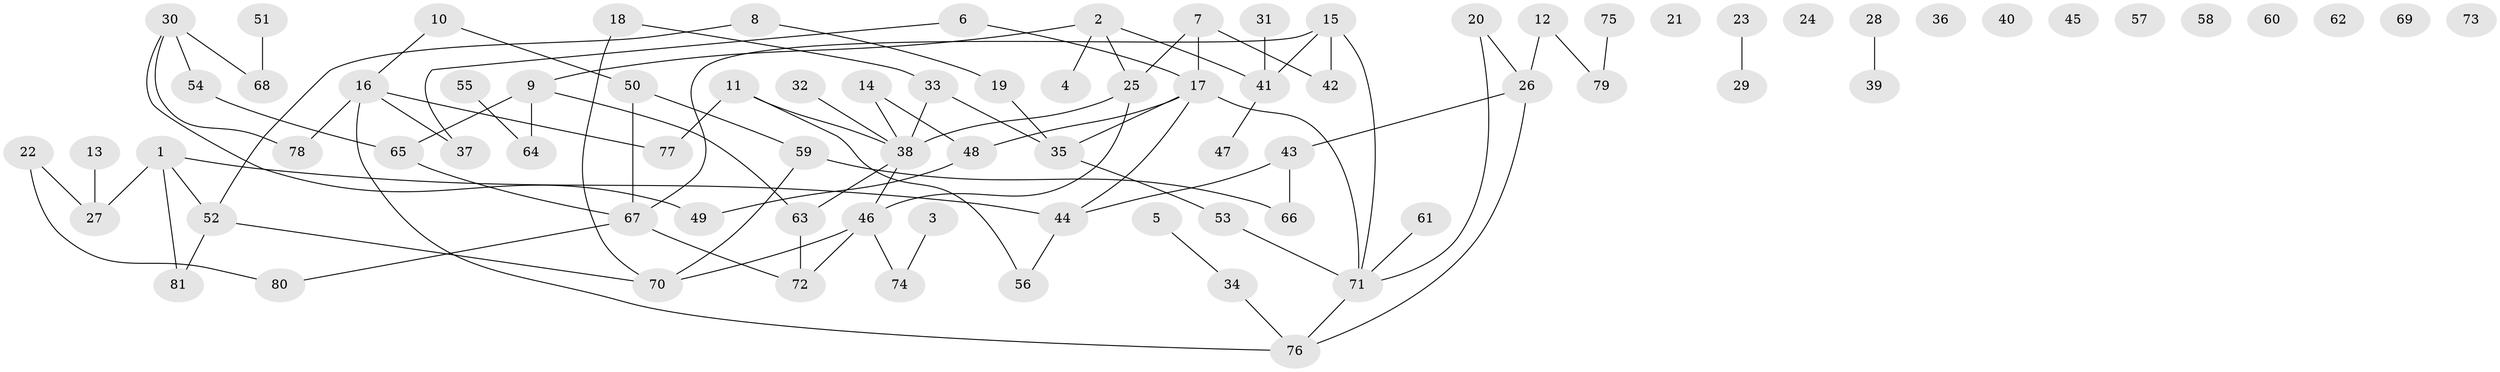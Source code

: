 // Generated by graph-tools (version 1.1) at 2025/25/03/09/25 03:25:16]
// undirected, 81 vertices, 92 edges
graph export_dot {
graph [start="1"]
  node [color=gray90,style=filled];
  1;
  2;
  3;
  4;
  5;
  6;
  7;
  8;
  9;
  10;
  11;
  12;
  13;
  14;
  15;
  16;
  17;
  18;
  19;
  20;
  21;
  22;
  23;
  24;
  25;
  26;
  27;
  28;
  29;
  30;
  31;
  32;
  33;
  34;
  35;
  36;
  37;
  38;
  39;
  40;
  41;
  42;
  43;
  44;
  45;
  46;
  47;
  48;
  49;
  50;
  51;
  52;
  53;
  54;
  55;
  56;
  57;
  58;
  59;
  60;
  61;
  62;
  63;
  64;
  65;
  66;
  67;
  68;
  69;
  70;
  71;
  72;
  73;
  74;
  75;
  76;
  77;
  78;
  79;
  80;
  81;
  1 -- 27;
  1 -- 44;
  1 -- 52;
  1 -- 81;
  2 -- 4;
  2 -- 9;
  2 -- 25;
  2 -- 41;
  3 -- 74;
  5 -- 34;
  6 -- 17;
  6 -- 37;
  7 -- 17;
  7 -- 25;
  7 -- 42;
  8 -- 19;
  8 -- 52;
  9 -- 63;
  9 -- 64;
  9 -- 65;
  10 -- 16;
  10 -- 50;
  11 -- 38;
  11 -- 56;
  11 -- 77;
  12 -- 26;
  12 -- 79;
  13 -- 27;
  14 -- 38;
  14 -- 48;
  15 -- 41;
  15 -- 42;
  15 -- 67;
  15 -- 71;
  16 -- 37;
  16 -- 76;
  16 -- 77;
  16 -- 78;
  17 -- 35;
  17 -- 44;
  17 -- 48;
  17 -- 71;
  18 -- 33;
  18 -- 70;
  19 -- 35;
  20 -- 26;
  20 -- 71;
  22 -- 27;
  22 -- 80;
  23 -- 29;
  25 -- 38;
  25 -- 46;
  26 -- 43;
  26 -- 76;
  28 -- 39;
  30 -- 49;
  30 -- 54;
  30 -- 68;
  30 -- 78;
  31 -- 41;
  32 -- 38;
  33 -- 35;
  33 -- 38;
  34 -- 76;
  35 -- 53;
  38 -- 46;
  38 -- 63;
  41 -- 47;
  43 -- 44;
  43 -- 66;
  44 -- 56;
  46 -- 70;
  46 -- 72;
  46 -- 74;
  48 -- 49;
  50 -- 59;
  50 -- 67;
  51 -- 68;
  52 -- 70;
  52 -- 81;
  53 -- 71;
  54 -- 65;
  55 -- 64;
  59 -- 66;
  59 -- 70;
  61 -- 71;
  63 -- 72;
  65 -- 67;
  67 -- 72;
  67 -- 80;
  71 -- 76;
  75 -- 79;
}
